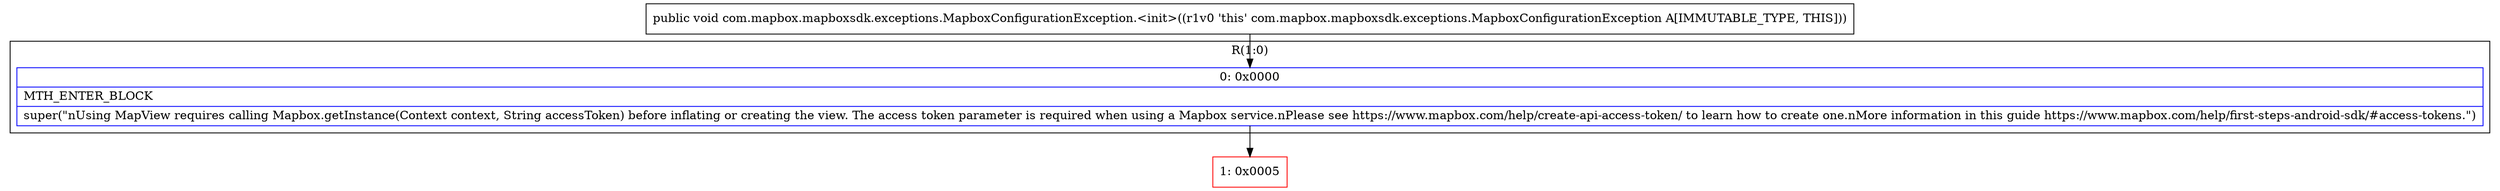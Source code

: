 digraph "CFG forcom.mapbox.mapboxsdk.exceptions.MapboxConfigurationException.\<init\>()V" {
subgraph cluster_Region_461868563 {
label = "R(1:0)";
node [shape=record,color=blue];
Node_0 [shape=record,label="{0\:\ 0x0000|MTH_ENTER_BLOCK\l|super(\"nUsing MapView requires calling Mapbox.getInstance(Context context, String accessToken) before inflating or creating the view. The access token parameter is required when using a Mapbox service.nPlease see https:\/\/www.mapbox.com\/help\/create\-api\-access\-token\/ to learn how to create one.nMore information in this guide https:\/\/www.mapbox.com\/help\/first\-steps\-android\-sdk\/#access\-tokens.\")\l}"];
}
Node_1 [shape=record,color=red,label="{1\:\ 0x0005}"];
MethodNode[shape=record,label="{public void com.mapbox.mapboxsdk.exceptions.MapboxConfigurationException.\<init\>((r1v0 'this' com.mapbox.mapboxsdk.exceptions.MapboxConfigurationException A[IMMUTABLE_TYPE, THIS])) }"];
MethodNode -> Node_0;
Node_0 -> Node_1;
}

